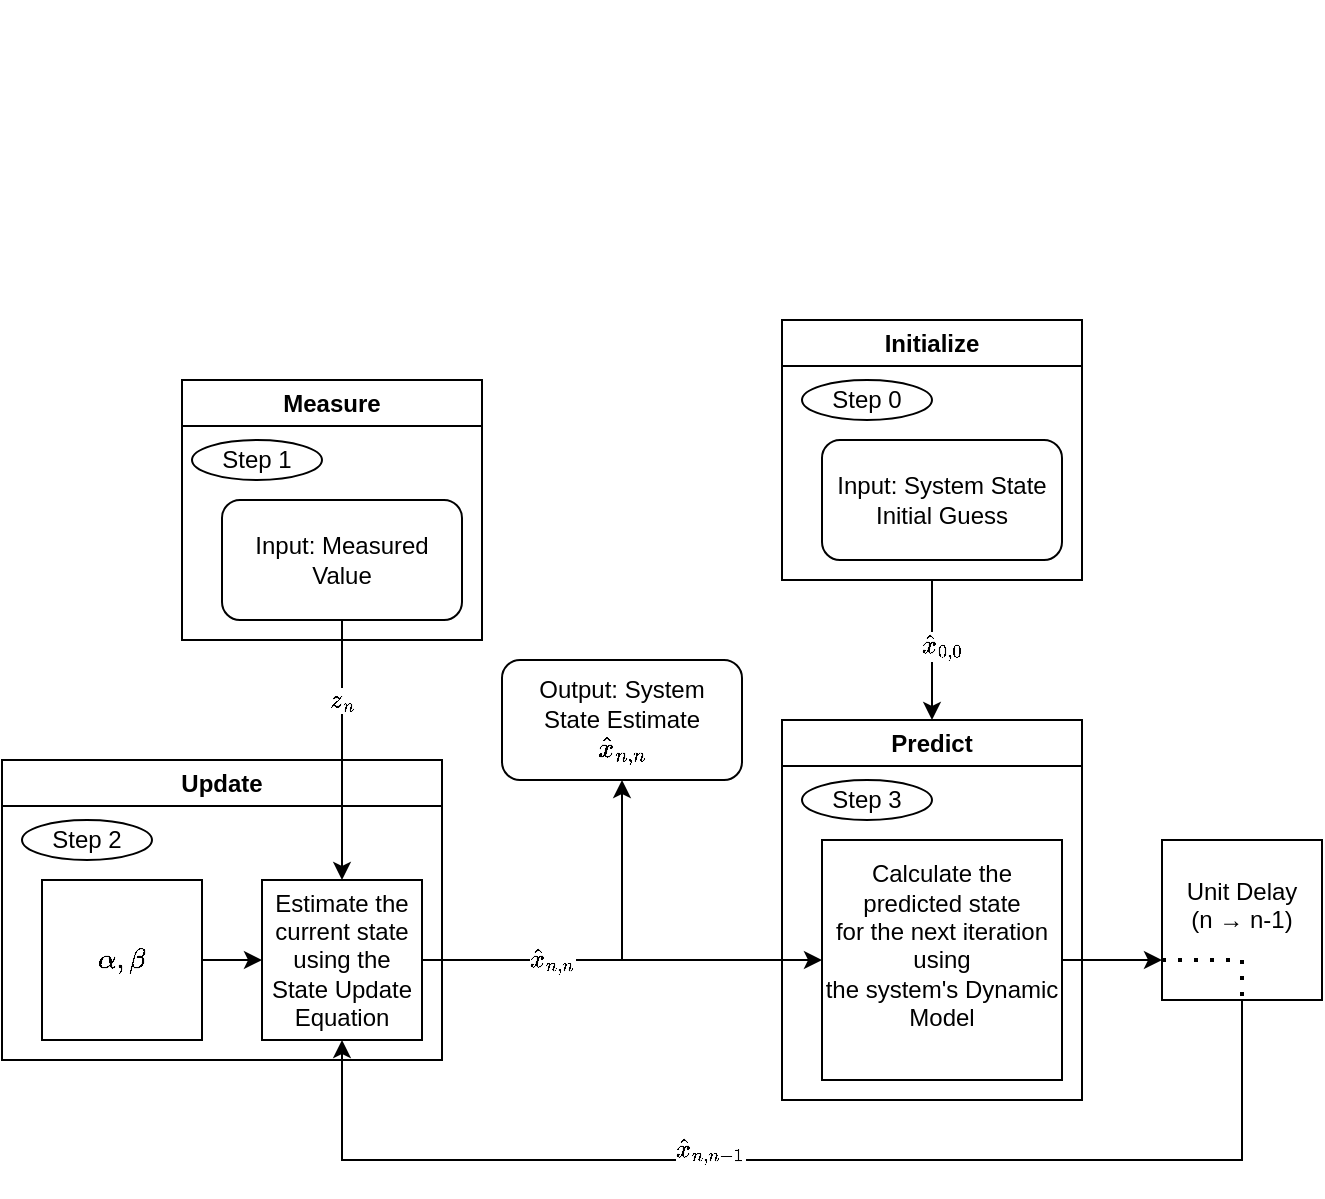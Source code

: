 <mxfile version="24.7.7">
  <diagram name="Page-1" id="5M7yp7-hpiBNghgPRTop">
    <mxGraphModel dx="943" dy="545" grid="1" gridSize="10" guides="1" tooltips="1" connect="1" arrows="1" fold="1" page="1" pageScale="1" pageWidth="850" pageHeight="1100" math="1" shadow="0">
      <root>
        <mxCell id="0" />
        <mxCell id="1" parent="0" />
        <mxCell id="EmhOjS3qAjuYPkBUFN73-1" value="Measure" style="swimlane;whiteSpace=wrap;html=1;" parent="1" vertex="1">
          <mxGeometry x="150" y="350" width="150" height="130" as="geometry" />
        </mxCell>
        <mxCell id="EmhOjS3qAjuYPkBUFN73-10" value="Step 1" style="ellipse;whiteSpace=wrap;html=1;" parent="EmhOjS3qAjuYPkBUFN73-1" vertex="1">
          <mxGeometry x="5" y="30" width="65" height="20" as="geometry" />
        </mxCell>
        <mxCell id="EmhOjS3qAjuYPkBUFN73-14" value="Input: Measured Value" style="rounded=1;whiteSpace=wrap;html=1;" parent="EmhOjS3qAjuYPkBUFN73-1" vertex="1">
          <mxGeometry x="20" y="60" width="120" height="60" as="geometry" />
        </mxCell>
        <mxCell id="4ryBvUc0G1Pdewl_bZv0-13" style="edgeStyle=orthogonalEdgeStyle;rounded=0;orthogonalLoop=1;jettySize=auto;html=1;entryX=0.5;entryY=0;entryDx=0;entryDy=0;" edge="1" parent="1" source="EmhOjS3qAjuYPkBUFN73-2" target="EmhOjS3qAjuYPkBUFN73-4">
          <mxGeometry relative="1" as="geometry" />
        </mxCell>
        <mxCell id="4ryBvUc0G1Pdewl_bZv0-14" value="\(\hat{x}_{0,0}\)" style="edgeLabel;html=1;align=center;verticalAlign=middle;resizable=0;points=[];" vertex="1" connectable="0" parent="4ryBvUc0G1Pdewl_bZv0-13">
          <mxGeometry x="-0.057" y="5" relative="1" as="geometry">
            <mxPoint as="offset" />
          </mxGeometry>
        </mxCell>
        <mxCell id="EmhOjS3qAjuYPkBUFN73-2" value="Initialize" style="swimlane;whiteSpace=wrap;html=1;" parent="1" vertex="1">
          <mxGeometry x="450" y="320" width="150" height="130" as="geometry" />
        </mxCell>
        <mxCell id="EmhOjS3qAjuYPkBUFN73-11" value="Step 0" style="ellipse;whiteSpace=wrap;html=1;" parent="EmhOjS3qAjuYPkBUFN73-2" vertex="1">
          <mxGeometry x="10" y="30" width="65" height="20" as="geometry" />
        </mxCell>
        <mxCell id="EmhOjS3qAjuYPkBUFN73-15" value="Input: System State&lt;br&gt;Initial Guess" style="rounded=1;whiteSpace=wrap;html=1;" parent="EmhOjS3qAjuYPkBUFN73-2" vertex="1">
          <mxGeometry x="20" y="60" width="120" height="60" as="geometry" />
        </mxCell>
        <mxCell id="EmhOjS3qAjuYPkBUFN73-3" value="Update" style="swimlane;whiteSpace=wrap;html=1;" parent="1" vertex="1">
          <mxGeometry x="60" y="540" width="220" height="150" as="geometry" />
        </mxCell>
        <mxCell id="4ryBvUc0G1Pdewl_bZv0-4" value="" style="edgeStyle=orthogonalEdgeStyle;rounded=0;orthogonalLoop=1;jettySize=auto;html=1;" edge="1" parent="EmhOjS3qAjuYPkBUFN73-3" source="EmhOjS3qAjuYPkBUFN73-5" target="EmhOjS3qAjuYPkBUFN73-6">
          <mxGeometry relative="1" as="geometry" />
        </mxCell>
        <mxCell id="EmhOjS3qAjuYPkBUFN73-5" value="\(\alpha, \beta\)" style="whiteSpace=wrap;html=1;aspect=fixed;" parent="EmhOjS3qAjuYPkBUFN73-3" vertex="1">
          <mxGeometry x="20" y="60" width="80" height="80" as="geometry" />
        </mxCell>
        <mxCell id="EmhOjS3qAjuYPkBUFN73-6" value="Estimate the current state&#xa;using the State Update Equation" style="whiteSpace=wrap;html=1;aspect=fixed;" parent="EmhOjS3qAjuYPkBUFN73-3" vertex="1">
          <mxGeometry x="130" y="60" width="80" height="80" as="geometry" />
        </mxCell>
        <mxCell id="EmhOjS3qAjuYPkBUFN73-12" value="Step 2" style="ellipse;whiteSpace=wrap;html=1;" parent="EmhOjS3qAjuYPkBUFN73-3" vertex="1">
          <mxGeometry x="10" y="30" width="65" height="20" as="geometry" />
        </mxCell>
        <mxCell id="EmhOjS3qAjuYPkBUFN73-4" value="Predict" style="swimlane;whiteSpace=wrap;html=1;" parent="1" vertex="1">
          <mxGeometry x="450" y="520" width="150" height="190" as="geometry" />
        </mxCell>
        <mxCell id="EmhOjS3qAjuYPkBUFN73-9" value="Calculate the predicted state&lt;br&gt;for the next iteration using&lt;br&gt;the system&#39;s Dynamic Model&lt;div&gt;&lt;br/&gt;&lt;/div&gt;" style="whiteSpace=wrap;html=1;aspect=fixed;" parent="EmhOjS3qAjuYPkBUFN73-4" vertex="1">
          <mxGeometry x="20" y="60" width="120" height="120" as="geometry" />
        </mxCell>
        <mxCell id="EmhOjS3qAjuYPkBUFN73-13" value="Step 3" style="ellipse;whiteSpace=wrap;html=1;" parent="EmhOjS3qAjuYPkBUFN73-4" vertex="1">
          <mxGeometry x="10" y="30" width="65" height="20" as="geometry" />
        </mxCell>
        <mxCell id="EmhOjS3qAjuYPkBUFN73-16" value="Output: System&lt;br&gt;State Estimate&lt;div&gt;\(\hat{x}_{n,n}\)&lt;/div&gt;" style="rounded=1;whiteSpace=wrap;html=1;" parent="1" vertex="1">
          <mxGeometry x="310" y="490" width="120" height="60" as="geometry" />
        </mxCell>
        <mxCell id="EmhOjS3qAjuYPkBUFN73-23" style="edgeStyle=orthogonalEdgeStyle;rounded=0;orthogonalLoop=1;jettySize=auto;html=1;entryX=0.5;entryY=1;entryDx=0;entryDy=0;" parent="1" source="EmhOjS3qAjuYPkBUFN73-21" target="EmhOjS3qAjuYPkBUFN73-6" edge="1">
          <mxGeometry relative="1" as="geometry">
            <Array as="points">
              <mxPoint x="680" y="740" />
              <mxPoint x="230" y="740" />
            </Array>
          </mxGeometry>
        </mxCell>
        <mxCell id="EmhOjS3qAjuYPkBUFN73-25" value="&lt;div&gt;&lt;br&gt;&lt;/div&gt;&lt;div&gt;&lt;br&gt;&lt;/div&gt;" style="edgeLabel;html=1;align=center;verticalAlign=middle;resizable=0;points=[];" parent="EmhOjS3qAjuYPkBUFN73-23" vertex="1" connectable="0">
          <mxGeometry x="0.16" y="5" relative="1" as="geometry">
            <mxPoint as="offset" />
          </mxGeometry>
        </mxCell>
        <mxCell id="4ryBvUc0G1Pdewl_bZv0-11" value="&lt;div&gt;\(\hat{x}_{n,n-1}\)&lt;/div&gt;&lt;div&gt;&lt;br&gt;&lt;/div&gt;" style="edgeLabel;html=1;align=center;verticalAlign=middle;resizable=0;points=[];" vertex="1" connectable="0" parent="EmhOjS3qAjuYPkBUFN73-23">
          <mxGeometry x="0.174" y="1" relative="1" as="geometry">
            <mxPoint as="offset" />
          </mxGeometry>
        </mxCell>
        <mxCell id="EmhOjS3qAjuYPkBUFN73-21" value="Unit Delay&lt;br&gt;(n → n-1)&lt;div&gt;&lt;br/&gt;&lt;/div&gt;" style="whiteSpace=wrap;html=1;aspect=fixed;" parent="1" vertex="1">
          <mxGeometry x="640" y="580" width="80" height="80" as="geometry" />
        </mxCell>
        <mxCell id="EmhOjS3qAjuYPkBUFN73-28" value="&lt;div&gt;&lt;br&gt;&lt;/div&gt;&lt;div&gt;&lt;br&gt;&lt;/div&gt;" style="text;html=1;align=center;verticalAlign=middle;whiteSpace=wrap;rounded=0;" parent="1" vertex="1">
          <mxGeometry x="100" y="160" width="60" height="30" as="geometry" />
        </mxCell>
        <mxCell id="EmhOjS3qAjuYPkBUFN73-30" style="edgeStyle=orthogonalEdgeStyle;rounded=0;orthogonalLoop=1;jettySize=auto;html=1;entryX=0.5;entryY=0;entryDx=0;entryDy=0;" parent="1" source="EmhOjS3qAjuYPkBUFN73-14" target="EmhOjS3qAjuYPkBUFN73-6" edge="1">
          <mxGeometry relative="1" as="geometry" />
        </mxCell>
        <mxCell id="4ryBvUc0G1Pdewl_bZv0-5" value="\(z_n\)" style="edgeLabel;html=1;align=center;verticalAlign=middle;resizable=0;points=[];" vertex="1" connectable="0" parent="EmhOjS3qAjuYPkBUFN73-30">
          <mxGeometry x="-0.386" relative="1" as="geometry">
            <mxPoint as="offset" />
          </mxGeometry>
        </mxCell>
        <mxCell id="4ryBvUc0G1Pdewl_bZv0-8" style="edgeStyle=orthogonalEdgeStyle;rounded=0;orthogonalLoop=1;jettySize=auto;html=1;entryX=0;entryY=0.5;entryDx=0;entryDy=0;" edge="1" parent="1" source="EmhOjS3qAjuYPkBUFN73-6" target="EmhOjS3qAjuYPkBUFN73-9">
          <mxGeometry relative="1" as="geometry" />
        </mxCell>
        <mxCell id="4ryBvUc0G1Pdewl_bZv0-9" value="\(\hat{x}_{n,n}\)" style="edgeLabel;html=1;align=center;verticalAlign=middle;resizable=0;points=[];" vertex="1" connectable="0" parent="4ryBvUc0G1Pdewl_bZv0-8">
          <mxGeometry x="0.021" y="-4" relative="1" as="geometry">
            <mxPoint x="-37" y="-4" as="offset" />
          </mxGeometry>
        </mxCell>
        <mxCell id="4ryBvUc0G1Pdewl_bZv0-10" value="" style="endArrow=classic;html=1;rounded=0;entryX=0.5;entryY=1;entryDx=0;entryDy=0;" edge="1" parent="1" target="EmhOjS3qAjuYPkBUFN73-16">
          <mxGeometry width="50" height="50" relative="1" as="geometry">
            <mxPoint x="370" y="640" as="sourcePoint" />
            <mxPoint x="380" y="530" as="targetPoint" />
          </mxGeometry>
        </mxCell>
        <mxCell id="4ryBvUc0G1Pdewl_bZv0-12" style="edgeStyle=orthogonalEdgeStyle;rounded=0;orthogonalLoop=1;jettySize=auto;html=1;entryX=0;entryY=0.75;entryDx=0;entryDy=0;exitX=1;exitY=0.5;exitDx=0;exitDy=0;" edge="1" parent="1" source="EmhOjS3qAjuYPkBUFN73-9" target="EmhOjS3qAjuYPkBUFN73-21">
          <mxGeometry relative="1" as="geometry" />
        </mxCell>
        <mxCell id="4ryBvUc0G1Pdewl_bZv0-16" value="" style="endArrow=none;dashed=1;html=1;dashPattern=1 3;strokeWidth=2;rounded=0;exitX=0;exitY=0.75;exitDx=0;exitDy=0;entryX=0.5;entryY=1;entryDx=0;entryDy=0;" edge="1" parent="1" source="EmhOjS3qAjuYPkBUFN73-21" target="EmhOjS3qAjuYPkBUFN73-21">
          <mxGeometry width="50" height="50" relative="1" as="geometry">
            <mxPoint x="710" y="530" as="sourcePoint" />
            <mxPoint x="710" y="660" as="targetPoint" />
            <Array as="points">
              <mxPoint x="680" y="640" />
            </Array>
          </mxGeometry>
        </mxCell>
      </root>
    </mxGraphModel>
  </diagram>
</mxfile>
